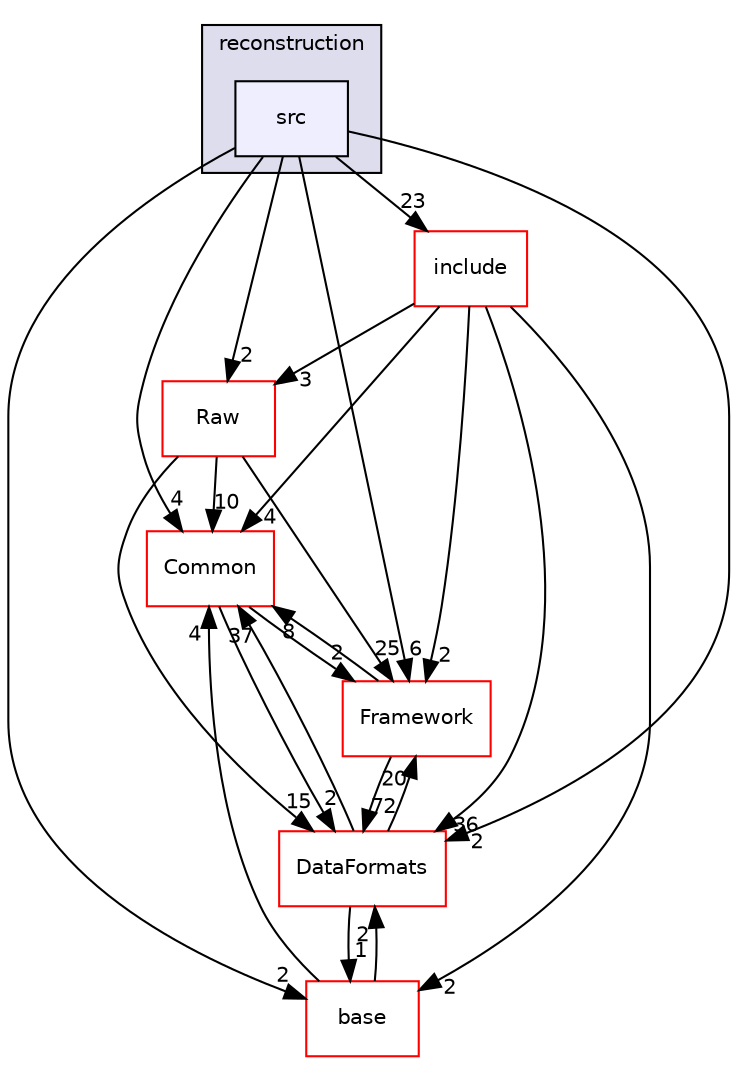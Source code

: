 digraph "/home/travis/build/AliceO2Group/AliceO2/Detectors/ITSMFT/common/reconstruction/src" {
  bgcolor=transparent;
  compound=true
  node [ fontsize="10", fontname="Helvetica"];
  edge [ labelfontsize="10", labelfontname="Helvetica"];
  subgraph clusterdir_2174d8cbbd82d5c404dd04814f845a3a {
    graph [ bgcolor="#ddddee", pencolor="black", label="reconstruction" fontname="Helvetica", fontsize="10", URL="dir_2174d8cbbd82d5c404dd04814f845a3a.html"]
  dir_2382d22bdf51ce6783d3a58c2cee3de2 [shape=box, label="src", style="filled", fillcolor="#eeeeff", pencolor="black", URL="dir_2382d22bdf51ce6783d3a58c2cee3de2.html"];
  }
  dir_5ae603abd45d2d750401429407a7bf9c [shape=box label="include" color="red" URL="dir_5ae603abd45d2d750401429407a7bf9c.html"];
  dir_4ab6b4cc6a7edbff49100e9123df213f [shape=box label="Common" color="red" URL="dir_4ab6b4cc6a7edbff49100e9123df213f.html"];
  dir_7c9998090bca7c4aa89c05dd66fe73f5 [shape=box label="base" color="red" URL="dir_7c9998090bca7c4aa89c05dd66fe73f5.html"];
  dir_bcbb2cf9a3d3d83e5515c82071a07177 [shape=box label="Framework" color="red" URL="dir_bcbb2cf9a3d3d83e5515c82071a07177.html"];
  dir_26637d1bd82229bc9ed97f7e706be743 [shape=box label="Raw" color="red" URL="dir_26637d1bd82229bc9ed97f7e706be743.html"];
  dir_2171f7ec022c5423887b07c69b2f5b48 [shape=box label="DataFormats" color="red" URL="dir_2171f7ec022c5423887b07c69b2f5b48.html"];
  dir_5ae603abd45d2d750401429407a7bf9c->dir_4ab6b4cc6a7edbff49100e9123df213f [headlabel="4", labeldistance=1.5 headhref="dir_000374_000032.html"];
  dir_5ae603abd45d2d750401429407a7bf9c->dir_7c9998090bca7c4aa89c05dd66fe73f5 [headlabel="2", labeldistance=1.5 headhref="dir_000374_000514.html"];
  dir_5ae603abd45d2d750401429407a7bf9c->dir_bcbb2cf9a3d3d83e5515c82071a07177 [headlabel="2", labeldistance=1.5 headhref="dir_000374_000058.html"];
  dir_5ae603abd45d2d750401429407a7bf9c->dir_26637d1bd82229bc9ed97f7e706be743 [headlabel="3", labeldistance=1.5 headhref="dir_000374_000620.html"];
  dir_5ae603abd45d2d750401429407a7bf9c->dir_2171f7ec022c5423887b07c69b2f5b48 [headlabel="36", labeldistance=1.5 headhref="dir_000374_000085.html"];
  dir_4ab6b4cc6a7edbff49100e9123df213f->dir_bcbb2cf9a3d3d83e5515c82071a07177 [headlabel="2", labeldistance=1.5 headhref="dir_000032_000058.html"];
  dir_4ab6b4cc6a7edbff49100e9123df213f->dir_2171f7ec022c5423887b07c69b2f5b48 [headlabel="2", labeldistance=1.5 headhref="dir_000032_000085.html"];
  dir_2382d22bdf51ce6783d3a58c2cee3de2->dir_5ae603abd45d2d750401429407a7bf9c [headlabel="23", labeldistance=1.5 headhref="dir_000386_000374.html"];
  dir_2382d22bdf51ce6783d3a58c2cee3de2->dir_4ab6b4cc6a7edbff49100e9123df213f [headlabel="4", labeldistance=1.5 headhref="dir_000386_000032.html"];
  dir_2382d22bdf51ce6783d3a58c2cee3de2->dir_7c9998090bca7c4aa89c05dd66fe73f5 [headlabel="2", labeldistance=1.5 headhref="dir_000386_000514.html"];
  dir_2382d22bdf51ce6783d3a58c2cee3de2->dir_bcbb2cf9a3d3d83e5515c82071a07177 [headlabel="6", labeldistance=1.5 headhref="dir_000386_000058.html"];
  dir_2382d22bdf51ce6783d3a58c2cee3de2->dir_26637d1bd82229bc9ed97f7e706be743 [headlabel="2", labeldistance=1.5 headhref="dir_000386_000620.html"];
  dir_2382d22bdf51ce6783d3a58c2cee3de2->dir_2171f7ec022c5423887b07c69b2f5b48 [headlabel="2", labeldistance=1.5 headhref="dir_000386_000085.html"];
  dir_7c9998090bca7c4aa89c05dd66fe73f5->dir_4ab6b4cc6a7edbff49100e9123df213f [headlabel="4", labeldistance=1.5 headhref="dir_000514_000032.html"];
  dir_7c9998090bca7c4aa89c05dd66fe73f5->dir_2171f7ec022c5423887b07c69b2f5b48 [headlabel="2", labeldistance=1.5 headhref="dir_000514_000085.html"];
  dir_bcbb2cf9a3d3d83e5515c82071a07177->dir_4ab6b4cc6a7edbff49100e9123df213f [headlabel="8", labeldistance=1.5 headhref="dir_000058_000032.html"];
  dir_bcbb2cf9a3d3d83e5515c82071a07177->dir_2171f7ec022c5423887b07c69b2f5b48 [headlabel="72", labeldistance=1.5 headhref="dir_000058_000085.html"];
  dir_26637d1bd82229bc9ed97f7e706be743->dir_4ab6b4cc6a7edbff49100e9123df213f [headlabel="10", labeldistance=1.5 headhref="dir_000620_000032.html"];
  dir_26637d1bd82229bc9ed97f7e706be743->dir_bcbb2cf9a3d3d83e5515c82071a07177 [headlabel="25", labeldistance=1.5 headhref="dir_000620_000058.html"];
  dir_26637d1bd82229bc9ed97f7e706be743->dir_2171f7ec022c5423887b07c69b2f5b48 [headlabel="15", labeldistance=1.5 headhref="dir_000620_000085.html"];
  dir_2171f7ec022c5423887b07c69b2f5b48->dir_4ab6b4cc6a7edbff49100e9123df213f [headlabel="37", labeldistance=1.5 headhref="dir_000085_000032.html"];
  dir_2171f7ec022c5423887b07c69b2f5b48->dir_7c9998090bca7c4aa89c05dd66fe73f5 [headlabel="1", labeldistance=1.5 headhref="dir_000085_000514.html"];
  dir_2171f7ec022c5423887b07c69b2f5b48->dir_bcbb2cf9a3d3d83e5515c82071a07177 [headlabel="20", labeldistance=1.5 headhref="dir_000085_000058.html"];
}
